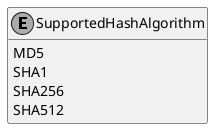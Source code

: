 ﻿@startuml
hide empty members
skinparam monochrome true
skinparam backgroundcolor transparent

enum SupportedHashAlgorithm {
    MD5
    SHA1
    SHA256
    SHA512
}

@enduml
